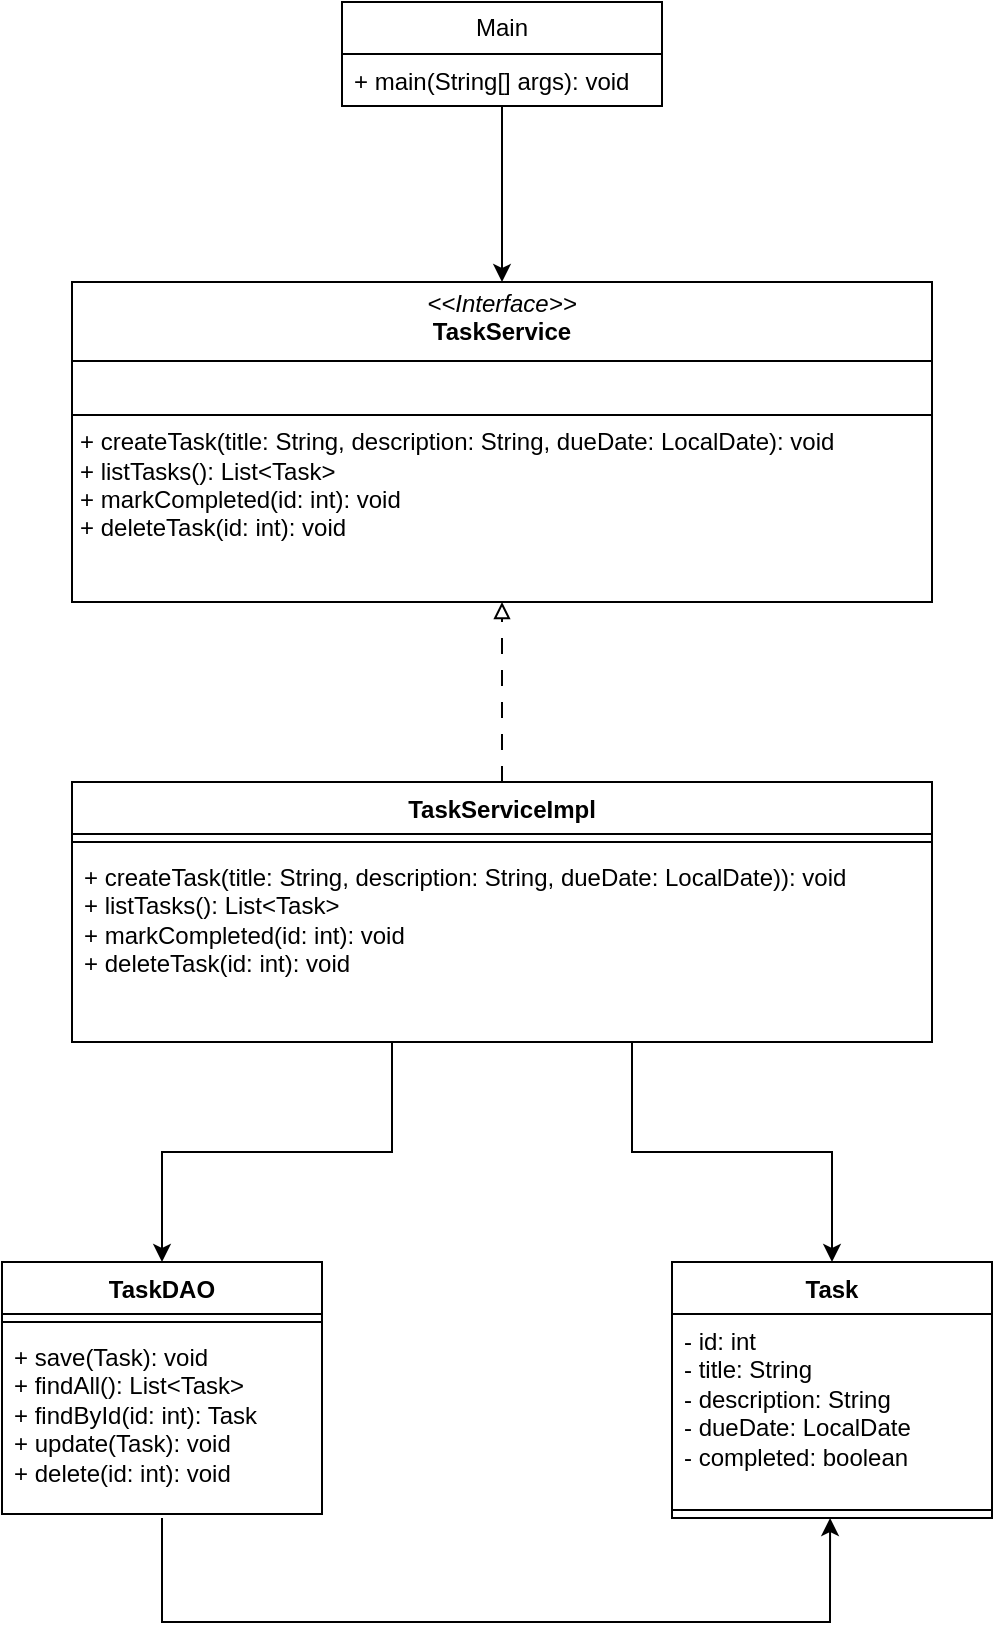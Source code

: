 <mxfile version="27.1.1">
  <diagram name="Page-1" id="U7r_tAUXd-imAy8eIPfy">
    <mxGraphModel dx="1426" dy="789" grid="1" gridSize="10" guides="1" tooltips="1" connect="1" arrows="1" fold="1" page="1" pageScale="1" pageWidth="850" pageHeight="1100" math="0" shadow="0">
      <root>
        <mxCell id="0" />
        <mxCell id="1" parent="0" />
        <mxCell id="-8lCUnk1CuYVsShhtTlb-1" value="" style="group" vertex="1" connectable="0" parent="1">
          <mxGeometry x="170" y="150" width="495" height="810" as="geometry" />
        </mxCell>
        <mxCell id="tADyxzfGBAUtUcKHemu5-9" value="Task" style="swimlane;fontStyle=1;align=center;verticalAlign=top;childLayout=stackLayout;horizontal=1;startSize=26;horizontalStack=0;resizeParent=1;resizeParentMax=0;resizeLast=0;collapsible=1;marginBottom=0;whiteSpace=wrap;html=1;" parent="-8lCUnk1CuYVsShhtTlb-1" vertex="1">
          <mxGeometry x="335" y="630" width="160" height="128" as="geometry" />
        </mxCell>
        <mxCell id="tADyxzfGBAUtUcKHemu5-10" value="&lt;div&gt;&lt;div&gt;- id: int&lt;/div&gt;&lt;div&gt;- title: String&lt;/div&gt;&lt;div&gt;- description: String&lt;/div&gt;&lt;div&gt;- dueDate: LocalDate&lt;/div&gt;&lt;div&gt;- completed: boolean&lt;/div&gt;&lt;/div&gt;" style="text;strokeColor=none;fillColor=none;align=left;verticalAlign=top;spacingLeft=4;spacingRight=4;overflow=hidden;rotatable=0;points=[[0,0.5],[1,0.5]];portConstraint=eastwest;whiteSpace=wrap;html=1;" parent="tADyxzfGBAUtUcKHemu5-9" vertex="1">
          <mxGeometry y="26" width="160" height="94" as="geometry" />
        </mxCell>
        <mxCell id="tADyxzfGBAUtUcKHemu5-11" value="" style="line;strokeWidth=1;fillColor=none;align=left;verticalAlign=middle;spacingTop=-1;spacingLeft=3;spacingRight=3;rotatable=0;labelPosition=right;points=[];portConstraint=eastwest;strokeColor=inherit;" parent="tADyxzfGBAUtUcKHemu5-9" vertex="1">
          <mxGeometry y="120" width="160" height="8" as="geometry" />
        </mxCell>
        <mxCell id="tADyxzfGBAUtUcKHemu5-44" style="edgeStyle=orthogonalEdgeStyle;rounded=0;orthogonalLoop=1;jettySize=auto;html=1;entryX=0.494;entryY=0.75;entryDx=0;entryDy=0;entryPerimeter=0;" parent="-8lCUnk1CuYVsShhtTlb-1" edge="1">
          <mxGeometry relative="1" as="geometry">
            <mxPoint x="414.04" y="758" as="targetPoint" />
            <mxPoint x="80.0" y="758" as="sourcePoint" />
            <Array as="points">
              <mxPoint x="80" y="810" />
              <mxPoint x="414" y="810" />
            </Array>
          </mxGeometry>
        </mxCell>
        <mxCell id="tADyxzfGBAUtUcKHemu5-17" value="TaskDAO" style="swimlane;fontStyle=1;align=center;verticalAlign=top;childLayout=stackLayout;horizontal=1;startSize=26;horizontalStack=0;resizeParent=1;resizeParentMax=0;resizeLast=0;collapsible=1;marginBottom=0;whiteSpace=wrap;html=1;" parent="-8lCUnk1CuYVsShhtTlb-1" vertex="1">
          <mxGeometry y="630" width="160" height="126" as="geometry" />
        </mxCell>
        <mxCell id="tADyxzfGBAUtUcKHemu5-19" value="" style="line;strokeWidth=1;fillColor=none;align=left;verticalAlign=middle;spacingTop=-1;spacingLeft=3;spacingRight=3;rotatable=0;labelPosition=right;points=[];portConstraint=eastwest;strokeColor=inherit;" parent="tADyxzfGBAUtUcKHemu5-17" vertex="1">
          <mxGeometry y="26" width="160" height="8" as="geometry" />
        </mxCell>
        <mxCell id="tADyxzfGBAUtUcKHemu5-20" value="&lt;div&gt;+ save(Task): void&lt;/div&gt;&lt;div&gt;+ findAll(): List&amp;lt;Task&amp;gt;&lt;/div&gt;&lt;div&gt;+ findById(id: int): Task&lt;/div&gt;&lt;div&gt;+ update(Task): void&lt;/div&gt;&lt;div&gt;+ delete(id: int): void&lt;/div&gt;" style="text;strokeColor=none;fillColor=none;align=left;verticalAlign=top;spacingLeft=4;spacingRight=4;overflow=hidden;rotatable=0;points=[[0,0.5],[1,0.5]];portConstraint=eastwest;whiteSpace=wrap;html=1;" parent="tADyxzfGBAUtUcKHemu5-17" vertex="1">
          <mxGeometry y="34" width="160" height="92" as="geometry" />
        </mxCell>
        <mxCell id="tADyxzfGBAUtUcKHemu5-25" value="&lt;p style=&quot;margin:0px;margin-top:4px;text-align:center;&quot;&gt;&lt;i&gt;&amp;lt;&amp;lt;Interface&amp;gt;&amp;gt;&lt;/i&gt;&lt;br&gt;&lt;b&gt;TaskService&lt;/b&gt;&lt;/p&gt;&lt;hr size=&quot;1&quot; style=&quot;border-style:solid;&quot;&gt;&lt;p style=&quot;margin:0px;margin-left:4px;&quot;&gt;&lt;br&gt;&lt;/p&gt;&lt;hr size=&quot;1&quot; style=&quot;border-style:solid;&quot;&gt;&lt;p style=&quot;margin:0px;margin-left:4px;&quot;&gt;+ createTask(title: String, description: String, dueDate: LocalDate): void&lt;/p&gt;&lt;p style=&quot;margin:0px;margin-left:4px;&quot;&gt;+ listTasks(): List&amp;lt;Task&amp;gt;&lt;/p&gt;&lt;p style=&quot;margin:0px;margin-left:4px;&quot;&gt;+ markCompleted(id: int): void&lt;/p&gt;&lt;p style=&quot;margin:0px;margin-left:4px;&quot;&gt;+ deleteTask(id: int): void&lt;/p&gt;" style="verticalAlign=top;align=left;overflow=fill;html=1;whiteSpace=wrap;" parent="-8lCUnk1CuYVsShhtTlb-1" vertex="1">
          <mxGeometry x="35" y="140" width="430" height="160" as="geometry" />
        </mxCell>
        <mxCell id="tADyxzfGBAUtUcKHemu5-40" style="edgeStyle=orthogonalEdgeStyle;rounded=0;orthogonalLoop=1;jettySize=auto;html=1;entryX=0.5;entryY=1;entryDx=0;entryDy=0;endArrow=block;endFill=0;dashed=1;dashPattern=8 8;" parent="-8lCUnk1CuYVsShhtTlb-1" source="tADyxzfGBAUtUcKHemu5-26" target="tADyxzfGBAUtUcKHemu5-25" edge="1">
          <mxGeometry relative="1" as="geometry" />
        </mxCell>
        <mxCell id="tADyxzfGBAUtUcKHemu5-42" style="edgeStyle=orthogonalEdgeStyle;rounded=0;orthogonalLoop=1;jettySize=auto;html=1;" parent="-8lCUnk1CuYVsShhtTlb-1" source="tADyxzfGBAUtUcKHemu5-26" target="tADyxzfGBAUtUcKHemu5-9" edge="1">
          <mxGeometry relative="1" as="geometry">
            <Array as="points">
              <mxPoint x="315" y="575" />
              <mxPoint x="415" y="575" />
            </Array>
          </mxGeometry>
        </mxCell>
        <mxCell id="tADyxzfGBAUtUcKHemu5-43" style="edgeStyle=orthogonalEdgeStyle;rounded=0;orthogonalLoop=1;jettySize=auto;html=1;entryX=0.5;entryY=0;entryDx=0;entryDy=0;" parent="-8lCUnk1CuYVsShhtTlb-1" source="tADyxzfGBAUtUcKHemu5-26" target="tADyxzfGBAUtUcKHemu5-17" edge="1">
          <mxGeometry relative="1" as="geometry">
            <Array as="points">
              <mxPoint x="195" y="575" />
              <mxPoint x="80" y="575" />
            </Array>
          </mxGeometry>
        </mxCell>
        <mxCell id="tADyxzfGBAUtUcKHemu5-26" value="TaskServiceImpl" style="swimlane;fontStyle=1;align=center;verticalAlign=top;childLayout=stackLayout;horizontal=1;startSize=26;horizontalStack=0;resizeParent=1;resizeParentMax=0;resizeLast=0;collapsible=1;marginBottom=0;whiteSpace=wrap;html=1;" parent="-8lCUnk1CuYVsShhtTlb-1" vertex="1">
          <mxGeometry x="35" y="390" width="430" height="130" as="geometry" />
        </mxCell>
        <mxCell id="tADyxzfGBAUtUcKHemu5-28" value="" style="line;strokeWidth=1;fillColor=none;align=left;verticalAlign=middle;spacingTop=-1;spacingLeft=3;spacingRight=3;rotatable=0;labelPosition=right;points=[];portConstraint=eastwest;strokeColor=inherit;" parent="tADyxzfGBAUtUcKHemu5-26" vertex="1">
          <mxGeometry y="26" width="430" height="8" as="geometry" />
        </mxCell>
        <mxCell id="tADyxzfGBAUtUcKHemu5-29" value="&lt;div&gt;+ createTask(&lt;span style=&quot;background-color: transparent; color: light-dark(rgb(0, 0, 0), rgb(255, 255, 255));&quot;&gt;title: String, description: String, dueDate: LocalDate)&lt;/span&gt;&lt;span style=&quot;background-color: transparent; color: light-dark(rgb(0, 0, 0), rgb(255, 255, 255));&quot;&gt;): void&lt;/span&gt;&lt;/div&gt;&lt;div&gt;+ listTasks(): List&amp;lt;Task&amp;gt;&lt;/div&gt;&lt;div&gt;+ markCompleted(id: int): void&lt;/div&gt;&lt;div&gt;+ deleteTask(id: int): void&lt;/div&gt;" style="text;strokeColor=none;fillColor=none;align=left;verticalAlign=top;spacingLeft=4;spacingRight=4;overflow=hidden;rotatable=0;points=[[0,0.5],[1,0.5]];portConstraint=eastwest;whiteSpace=wrap;html=1;" parent="tADyxzfGBAUtUcKHemu5-26" vertex="1">
          <mxGeometry y="34" width="430" height="96" as="geometry" />
        </mxCell>
        <mxCell id="tADyxzfGBAUtUcKHemu5-39" style="edgeStyle=orthogonalEdgeStyle;rounded=0;orthogonalLoop=1;jettySize=auto;html=1;entryX=0.5;entryY=0;entryDx=0;entryDy=0;" parent="-8lCUnk1CuYVsShhtTlb-1" source="tADyxzfGBAUtUcKHemu5-30" target="tADyxzfGBAUtUcKHemu5-25" edge="1">
          <mxGeometry relative="1" as="geometry" />
        </mxCell>
        <mxCell id="tADyxzfGBAUtUcKHemu5-30" value="Main" style="swimlane;fontStyle=0;childLayout=stackLayout;horizontal=1;startSize=26;fillColor=none;horizontalStack=0;resizeParent=1;resizeParentMax=0;resizeLast=0;collapsible=1;marginBottom=0;whiteSpace=wrap;html=1;" parent="-8lCUnk1CuYVsShhtTlb-1" vertex="1">
          <mxGeometry x="170" width="160" height="52" as="geometry" />
        </mxCell>
        <mxCell id="tADyxzfGBAUtUcKHemu5-33" value="+ main(String[] args): void" style="text;strokeColor=none;fillColor=none;align=left;verticalAlign=top;spacingLeft=4;spacingRight=4;overflow=hidden;rotatable=0;points=[[0,0.5],[1,0.5]];portConstraint=eastwest;whiteSpace=wrap;html=1;" parent="tADyxzfGBAUtUcKHemu5-30" vertex="1">
          <mxGeometry y="26" width="160" height="26" as="geometry" />
        </mxCell>
      </root>
    </mxGraphModel>
  </diagram>
</mxfile>
